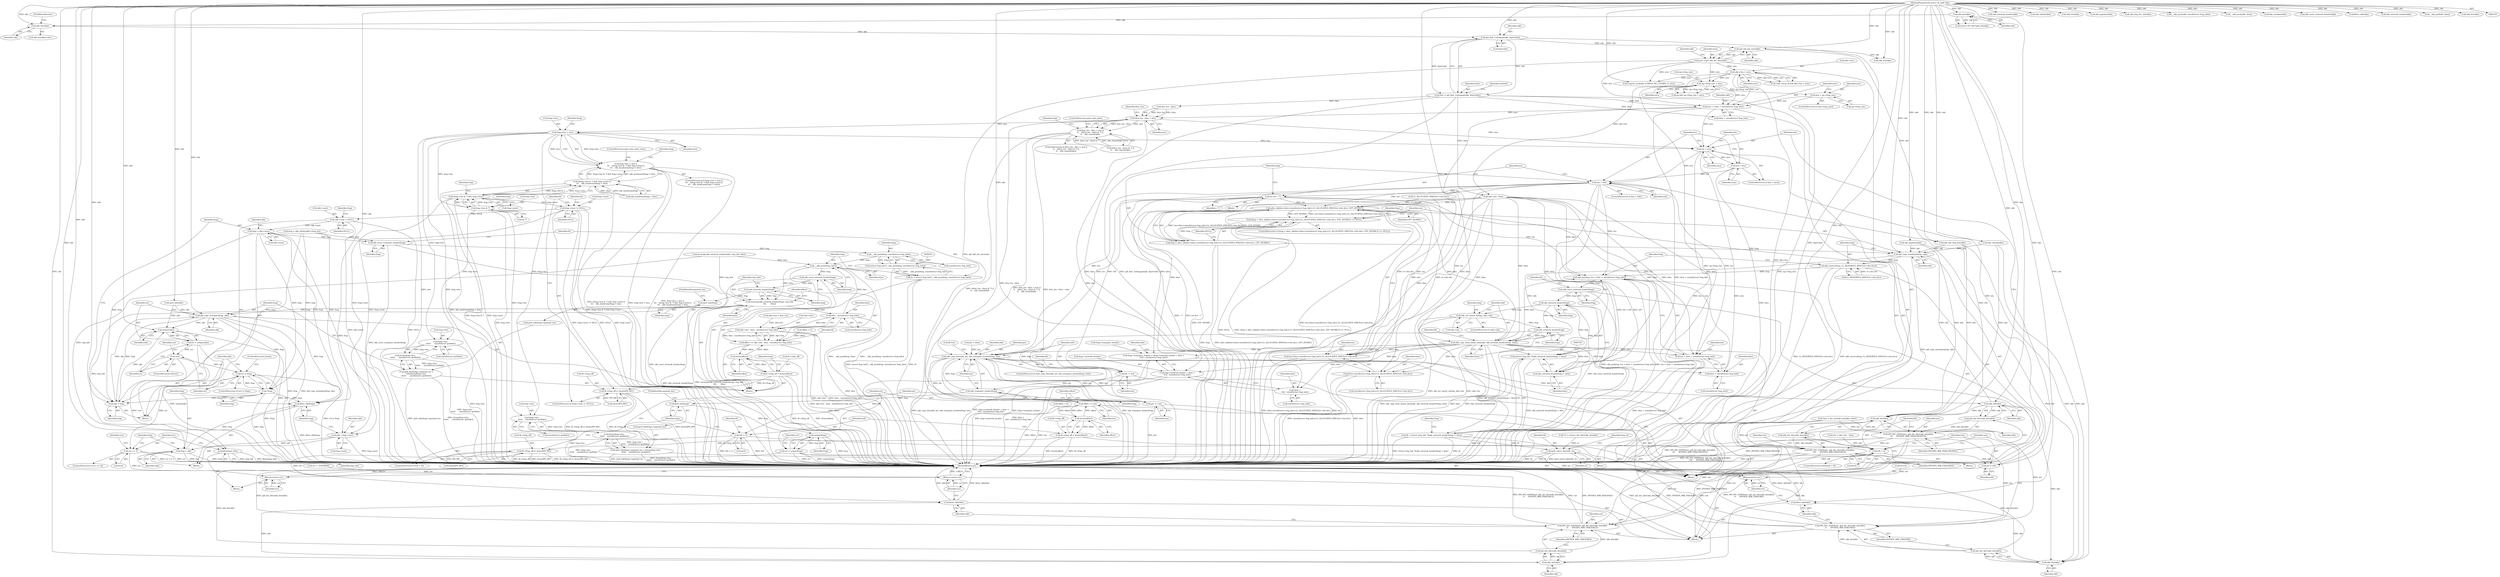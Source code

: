 digraph "0_linux_87c48fa3b4630905f98268dde838ee43626a060c_1@API" {
"1000242" [label="(Call,mtu -= hlen + sizeof(struct frag_hdr))"];
"1000174" [label="(Call,hlen = ip6_find_1stfragopt(skb, &prevhdr))"];
"1000176" [label="(Call,ip6_find_1stfragopt(skb, &prevhdr))"];
"1000171" [label="(Call,skb_dst(skb))"];
"1000128" [label="(Call,skb_dst(skb))"];
"1000119" [label="(MethodParameterIn,struct sk_buff *skb)"];
"1000184" [label="(Call,mtu = ip6_skb_dst_mtu(skb))"];
"1000186" [label="(Call,ip6_skb_dst_mtu(skb))"];
"1000237" [label="(Call,mtu = np->frag_size)"];
"1000227" [label="(Call,np->frag_size < mtu)"];
"1000194" [label="(Call,skb->len > mtu)"];
"1000260" [label="(Call,first_len - hlen > mtu)"];
"1000259" [label="(Call,first_len - hlen > mtu ||\n\t\t    ((first_len - hlen) & 7) ||\n\t\t    skb_cloned(skb))"];
"1000277" [label="(Call,frag->len > mtu)"];
"1000276" [label="(Call,frag->len > mtu ||\n\t\t\t    ((frag->len & 7) && frag->next) ||\n\t\t\t    skb_headroom(frag) < hlen)"];
"1000284" [label="(Call,frag->len & 7)"];
"1000283" [label="(Call,(frag->len & 7) && frag->next)"];
"1000282" [label="(Call,((frag->len & 7) && frag->next) ||\n\t\t\t    skb_headroom(frag) < hlen)"];
"1000501" [label="(Call,frag->next != NULL)"];
"1000561" [label="(Call,skb->next = NULL)"];
"1000556" [label="(Call,frag = skb->next)"];
"1000454" [label="(Call,skb_reset_transport_header(frag))"];
"1000460" [label="(Call,__skb_push(frag, sizeof(struct frag_hdr)))"];
"1000458" [label="(Call,(struct frag_hdr*)__skb_push(frag, sizeof(struct frag_hdr)))"];
"1000456" [label="(Call,fh = (struct frag_hdr*)__skb_push(frag, sizeof(struct frag_hdr)))"];
"1000464" [label="(Call,__skb_push(frag, hlen))"];
"1000467" [label="(Call,skb_reset_network_header(frag))"];
"1000470" [label="(Call,skb_network_header(frag))"];
"1000469" [label="(Call,memcpy(skb_network_header(frag), tmp_hdr,\n\t\t\t\t       hlen))"];
"1000480" [label="(Call,hlen - sizeof(struct frag_hdr))"];
"1000476" [label="(Call,skb->len - hlen - sizeof(struct frag_hdr))"];
"1000474" [label="(Call,offset += skb->len - hlen - sizeof(struct frag_hdr))"];
"1000498" [label="(Call,htons(offset))"];
"1000494" [label="(Call,fh->frag_off = htons(offset))"];
"1000506" [label="(Call,fh->frag_off |= htons(IP6_MF))"];
"1000566" [label="(Call,kfree(tmp_hdr))"];
"1000519" [label="(Call,ipv6_hdr(frag))"];
"1000529" [label="(Call,ip6_copy_metadata(frag, skb))"];
"1000534" [label="(Call,output(skb))"];
"1000532" [label="(Call,err = output(skb))"];
"1000537" [label="(Call,!err)"];
"1000548" [label="(Call,err || !frag)"];
"1000569" [label="(Call,err == 0)"];
"1000614" [label="(Return,return err;)"];
"1000550" [label="(Call,!frag)"];
"1000553" [label="(Call,skb = frag)"];
"1000596" [label="(Call,kfree_skb(frag))"];
"1000591" [label="(Call,skb = frag->next)"];
"1000598" [label="(Call,frag = skb)"];
"1000523" [label="(Call,frag->len -\n\t\t\t\t\t\t      sizeof(struct ipv6hdr))"];
"1000522" [label="(Call,htons(frag->len -\n\t\t\t\t\t\t      sizeof(struct ipv6hdr)))"];
"1000517" [label="(Call,ipv6_hdr(frag)->payload_len =\n\t\t\t\t\t\thtons(frag->len -\n\t\t\t\t\t\t      sizeof(struct ipv6hdr)))"];
"1000826" [label="(Call,frag->len -\n\t\t\t\t\t\t    sizeof(struct ipv6hdr))"];
"1000825" [label="(Call,htons(frag->len -\n\t\t\t\t\t\t    sizeof(struct ipv6hdr)))"];
"1000820" [label="(Call,ipv6_hdr(frag)->payload_len = htons(frag->len -\n\t\t\t\t\t\t    sizeof(struct ipv6hdr)))"];
"1000664" [label="(Call,len > mtu)"];
"1000667" [label="(Call,len = mtu)"];
"1000671" [label="(Call,len < left)"];
"1000675" [label="(Call,len &= ~7)"];
"1000682" [label="(Call,alloc_skb(len+hlen+sizeof(struct frag_hdr)+LL_ALLOCATED_SPACE(rt->dst.dev), GFP_ATOMIC))"];
"1000679" [label="(Call,(frag = alloc_skb(len+hlen+sizeof(struct frag_hdr)+LL_ALLOCATED_SPACE(rt->dst.dev), GFP_ATOMIC)) == NULL)"];
"1000680" [label="(Call,frag = alloc_skb(len+hlen+sizeof(struct frag_hdr)+LL_ALLOCATED_SPACE(rt->dst.dev), GFP_ATOMIC))"];
"1000710" [label="(Call,ip6_copy_metadata(frag, skb))"];
"1000713" [label="(Call,skb_reserve(frag, LL_RESERVED_SPACE(rt->dst.dev)))"];
"1000721" [label="(Call,skb_put(frag, len + hlen + sizeof(struct frag_hdr)))"];
"1000729" [label="(Call,skb_reset_network_header(frag))"];
"1000736" [label="(Call,skb_network_header(frag))"];
"1000733" [label="(Call,(struct frag_hdr *)(skb_network_header(frag) + hlen))"];
"1000731" [label="(Call,fh = (struct frag_hdr *)(skb_network_header(frag) + hlen))"];
"1000779" [label="(Call,ipv6_select_ident(fh, rt))"];
"1000735" [label="(Call,skb_network_header(frag) + hlen)"];
"1000755" [label="(Call,skb_set_owner_w(frag, skb->sk))"];
"1000762" [label="(Call,skb_network_header(frag))"];
"1000760" [label="(Call,skb_copy_from_linear_data(skb, skb_network_header(frag), hlen))"];
"1000683" [label="(Call,len+hlen+sizeof(struct frag_hdr)+LL_ALLOCATED_SPACE(rt->dst.dev))"];
"1000685" [label="(Call,hlen+sizeof(struct frag_hdr)+LL_ALLOCATED_SPACE(rt->dst.dev))"];
"1000723" [label="(Call,len + hlen + sizeof(struct frag_hdr))"];
"1000725" [label="(Call,hlen + sizeof(struct frag_hdr))"];
"1000739" [label="(Call,frag->transport_header = (frag->network_header + hlen +\n\t\t\t\t\t  sizeof(struct frag_hdr)))"];
"1000743" [label="(Call,frag->network_header + hlen +\n\t\t\t\t\t  sizeof(struct frag_hdr))"];
"1000747" [label="(Call,hlen +\n\t\t\t\t\t  sizeof(struct frag_hdr))"];
"1000794" [label="(Call,skb_copy_bits(skb, ptr, skb_transport_header(frag), len))"];
"1000801" [label="(Call,left -= len)"];
"1000811" [label="(Call,left > 0)"];
"1000656" [label="(Call,left > 0)"];
"1000660" [label="(Call,len = left)"];
"1000832" [label="(Call,ptr += len)"];
"1000835" [label="(Call,offset += len)"];
"1000808" [label="(Call,htons(offset))"];
"1000804" [label="(Call,fh->frag_off = htons(offset))"];
"1000814" [label="(Call,fh->frag_off |= htons(IP6_MF))"];
"1000848" [label="(Call,skb_dst(skb))"];
"1000702" [label="(Call,skb_dst(skb))"];
"1000701" [label="(Call,ip6_dst_idev(skb_dst(skb)))"];
"1000699" [label="(Call,IP6_INC_STATS(net, ip6_dst_idev(skb_dst(skb)),\n\t\t\t\t      IPSTATS_MIB_FRAGFAILS))"];
"1000862" [label="(Call,IP6_INC_STATS(net, ip6_dst_idev(skb_dst(skb)),\n\t\t      IPSTATS_MIB_FRAGFAILS))"];
"1000865" [label="(Call,skb_dst(skb))"];
"1000864" [label="(Call,ip6_dst_idev(skb_dst(skb)))"];
"1000868" [label="(Call,kfree_skb(skb))"];
"1000847" [label="(Call,ip6_dst_idev(skb_dst(skb)))"];
"1000845" [label="(Call,IP6_INC_STATS(net, ip6_dst_idev(skb_dst(skb)),\n\t\t\t      IPSTATS_MIB_FRAGCREATES))"];
"1000851" [label="(Call,IP6_INC_STATS(net, ip6_dst_idev(skb_dst(skb)),\n\t\t      IPSTATS_MIB_FRAGOKS))"];
"1000854" [label="(Call,skb_dst(skb))"];
"1000853" [label="(Call,ip6_dst_idev(skb_dst(skb)))"];
"1000857" [label="(Call,kfree_skb(skb))"];
"1000797" [label="(Call,skb_transport_header(frag))"];
"1000822" [label="(Call,ipv6_hdr(frag))"];
"1000840" [label="(Call,output(frag))"];
"1000838" [label="(Call,err = output(frag))"];
"1000859" [label="(Return,return err;)"];
"1000870" [label="(Return,return err;)"];
"1000643" [label="(Call,skb->len - hlen)"];
"1000810" [label="(ControlStructure,if (left > 0))"];
"1000568" [label="(ControlStructure,if (err == 0))"];
"1000762" [label="(Call,skb_network_header(frag))"];
"1000383" [label="(Call,memcpy(skb_network_header(skb), tmp_hdr, hlen))"];
"1000660" [label="(Call,len = left)"];
"1000284" [label="(Call,frag->len & 7)"];
"1000500" [label="(ControlStructure,if (frag->next != NULL))"];
"1000554" [label="(Identifier,skb)"];
"1000851" [label="(Call,IP6_INC_STATS(net, ip6_dst_idev(skb_dst(skb)),\n\t\t      IPSTATS_MIB_FRAGOKS))"];
"1000495" [label="(Call,fh->frag_off)"];
"1000225" [label="(Call,np && np->frag_size < mtu)"];
"1000690" [label="(Call,LL_ALLOCATED_SPACE(rt->dst.dev))"];
"1000521" [label="(FieldIdentifier,payload_len)"];
"1000278" [label="(Call,frag->len)"];
"1000522" [label="(Call,htons(frag->len -\n\t\t\t\t\t\t      sizeof(struct ipv6hdr)))"];
"1000748" [label="(Identifier,hlen)"];
"1000641" [label="(Call,left = skb->len - hlen)"];
"1000730" [label="(Identifier,frag)"];
"1000424" [label="(Call,skb->len = first_len)"];
"1000530" [label="(Identifier,frag)"];
"1000271" [label="(Call,skb_cloned(skb))"];
"1000242" [label="(Call,mtu -= hlen + sizeof(struct frag_hdr))"];
"1000536" [label="(ControlStructure,if(!err))"];
"1000227" [label="(Call,np->frag_size < mtu)"];
"1000529" [label="(Call,ip6_copy_metadata(frag, skb))"];
"1000508" [label="(Identifier,fh)"];
"1000757" [label="(Call,skb->sk)"];
"1000741" [label="(Identifier,frag)"];
"1000805" [label="(Call,fh->frag_off)"];
"1000551" [label="(Identifier,frag)"];
"1000244" [label="(Call,hlen + sizeof(struct frag_hdr))"];
"1000818" [label="(Call,htons(IP6_MF))"];
"1000533" [label="(Identifier,err)"];
"1000538" [label="(Identifier,err)"];
"1000813" [label="(Literal,0)"];
"1000285" [label="(Call,frag->len)"];
"1000836" [label="(Identifier,offset)"];
"1000727" [label="(Call,sizeof(struct frag_hdr))"];
"1000724" [label="(Identifier,len)"];
"1000277" [label="(Call,frag->len > mtu)"];
"1000535" [label="(Identifier,skb)"];
"1000460" [label="(Call,__skb_push(frag, sizeof(struct frag_hdr)))"];
"1000793" [label="(ControlStructure,if (skb_copy_bits(skb, ptr, skb_transport_header(frag), len)))"];
"1000260" [label="(Call,first_len - hlen > mtu)"];
"1000698" [label="(Block,)"];
"1000749" [label="(Call,sizeof(struct frag_hdr))"];
"1000563" [label="(Identifier,skb)"];
"1000781" [label="(Identifier,rt)"];
"1000458" [label="(Call,(struct frag_hdr*)__skb_push(frag, sizeof(struct frag_hdr)))"];
"1000856" [label="(Identifier,IPSTATS_MIB_FRAGOKS)"];
"1000569" [label="(Call,err == 0)"];
"1000751" [label="(ControlStructure,if (skb->sk))"];
"1000198" [label="(Identifier,mtu)"];
"1000208" [label="(Call,icmpv6_send(skb, ICMPV6_PKT_TOOBIG, 0, mtu))"];
"1000154" [label="(Call,offset = 0)"];
"1000803" [label="(Identifier,len)"];
"1000802" [label="(Identifier,left)"];
"1000167" [label="(Call,*net = dev_net(skb_dst(skb)->dev))"];
"1000185" [label="(Identifier,mtu)"];
"1000384" [label="(Call,skb_network_header(skb))"];
"1000725" [label="(Call,hlen + sizeof(struct frag_hdr))"];
"1000258" [label="(ControlStructure,if (first_len - hlen > mtu ||\n\t\t    ((first_len - hlen) & 7) ||\n\t\t    skb_cloned(skb)))"];
"1000855" [label="(Identifier,skb)"];
"1000729" [label="(Call,skb_reset_network_header(frag))"];
"1000281" [label="(Identifier,mtu)"];
"1000276" [label="(Call,frag->len > mtu ||\n\t\t\t    ((frag->len & 7) && frag->next) ||\n\t\t\t    skb_headroom(frag) < hlen)"];
"1000850" [label="(Identifier,IPSTATS_MIB_FRAGCREATES)"];
"1000715" [label="(Call,LL_RESERVED_SPACE(rt->dst.dev))"];
"1000726" [label="(Identifier,hlen)"];
"1000835" [label="(Call,offset += len)"];
"1000852" [label="(Identifier,net)"];
"1000687" [label="(Call,sizeof(struct frag_hdr)+LL_ALLOCATED_SPACE(rt->dst.dev))"];
"1000854" [label="(Call,skb_dst(skb))"];
"1000514" [label="(Identifier,fh)"];
"1000667" [label="(Call,len = mtu)"];
"1000294" [label="(Identifier,frag)"];
"1000338" [label="(Call,skb_shinfo(skb))"];
"1000663" [label="(ControlStructure,if (len > mtu))"];
"1000858" [label="(Identifier,skb)"];
"1000673" [label="(Identifier,left)"];
"1000599" [label="(Identifier,frag)"];
"1000812" [label="(Identifier,left)"];
"1000534" [label="(Call,output(skb))"];
"1000702" [label="(Call,skb_dst(skb))"];
"1000870" [label="(Return,return err;)"];
"1000705" [label="(Call,err = -ENOMEM)"];
"1000596" [label="(Call,kfree_skb(frag))"];
"1000841" [label="(Identifier,frag)"];
"1000764" [label="(Identifier,hlen)"];
"1000498" [label="(Call,htons(offset))"];
"1000808" [label="(Call,htons(offset))"];
"1000494" [label="(Call,fh->frag_off = htons(offset))"];
"1000170" [label="(Call,skb_dst(skb)->dev)"];
"1000763" [label="(Identifier,frag)"];
"1000659" [label="(Block,)"];
"1000722" [label="(Identifier,frag)"];
"1000839" [label="(Identifier,err)"];
"1000547" [label="(ControlStructure,if (err || !frag))"];
"1000540" [label="(Identifier,net)"];
"1000661" [label="(Identifier,len)"];
"1000859" [label="(Return,return err;)"];
"1000518" [label="(Call,ipv6_hdr(frag)->payload_len)"];
"1000289" [label="(Call,frag->next)"];
"1000455" [label="(Identifier,frag)"];
"1000228" [label="(Call,np->frag_size)"];
"1000760" [label="(Call,skb_copy_from_linear_data(skb, skb_network_header(frag), hlen))"];
"1000800" [label="(Call,BUG())"];
"1000561" [label="(Call,skb->next = NULL)"];
"1000589" [label="(Identifier,frag)"];
"1000195" [label="(Call,skb->len)"];
"1000665" [label="(Identifier,len)"];
"1000666" [label="(Identifier,mtu)"];
"1000474" [label="(Call,offset += skb->len - hlen - sizeof(struct frag_hdr))"];
"1000501" [label="(Call,frag->next != NULL)"];
"1000846" [label="(Identifier,net)"];
"1000335" [label="(Call,frag = skb_shinfo(skb)->frag_list)"];
"1000822" [label="(Call,ipv6_hdr(frag))"];
"1000555" [label="(Identifier,frag)"];
"1000732" [label="(Identifier,fh)"];
"1000261" [label="(Call,first_len - hlen)"];
"1000469" [label="(Call,memcpy(skb_network_header(frag), tmp_hdr,\n\t\t\t\t       hlen))"];
"1000216" [label="(Call,skb_dst(skb))"];
"1000184" [label="(Call,mtu = ip6_skb_dst_mtu(skb))"];
"1000250" [label="(Identifier,skb)"];
"1000711" [label="(Identifier,frag)"];
"1000678" [label="(ControlStructure,if ((frag = alloc_skb(len+hlen+sizeof(struct frag_hdr)+LL_ALLOCATED_SPACE(rt->dst.dev), GFP_ATOMIC)) == NULL))"];
"1000172" [label="(Identifier,skb)"];
"1000268" [label="(Identifier,first_len)"];
"1000532" [label="(Call,err = output(skb))"];
"1000273" [label="(ControlStructure,goto slow_path;)"];
"1000686" [label="(Identifier,hlen)"];
"1000866" [label="(Identifier,skb)"];
"1000174" [label="(Call,hlen = ip6_find_1stfragopt(skb, &prevhdr))"];
"1000739" [label="(Call,frag->transport_header = (frag->network_header + hlen +\n\t\t\t\t\t  sizeof(struct frag_hdr)))"];
"1000414" [label="(Call,skb_pagelen(skb))"];
"1000126" [label="(Call,(struct rt6_info*)skb_dst(skb))"];
"1000853" [label="(Call,ip6_dst_idev(skb_dst(skb)))"];
"1000192" [label="(Identifier,skb)"];
"1000680" [label="(Call,frag = alloc_skb(len+hlen+sizeof(struct frag_hdr)+LL_ALLOCATED_SPACE(rt->dst.dev), GFP_ATOMIC))"];
"1000456" [label="(Call,fh = (struct frag_hdr*)__skb_push(frag, sizeof(struct frag_hdr)))"];
"1000520" [label="(Identifier,frag)"];
"1000657" [label="(Identifier,left)"];
"1000566" [label="(Call,kfree(tmp_hdr))"];
"1000656" [label="(Call,left > 0)"];
"1000668" [label="(Identifier,len)"];
"1000454" [label="(Call,skb_reset_transport_header(frag))"];
"1000801" [label="(Call,left -= len)"];
"1000121" [label="(Block,)"];
"1000341" [label="(Call,skb_frag_list_init(skb))"];
"1000857" [label="(Call,kfree_skb(skb))"];
"1000701" [label="(Call,ip6_dst_idev(skb_dst(skb)))"];
"1000531" [label="(Identifier,skb)"];
"1000591" [label="(Call,skb = frag->next)"];
"1000823" [label="(Identifier,frag)"];
"1000648" [label="(Call,ptr = hlen)"];
"1000299" [label="(Identifier,frag)"];
"1000592" [label="(Identifier,skb)"];
"1000747" [label="(Call,hlen +\n\t\t\t\t\t  sizeof(struct frag_hdr))"];
"1000194" [label="(Call,skb->len > mtu)"];
"1000187" [label="(Identifier,skb)"];
"1000464" [label="(Call,__skb_push(frag, hlen))"];
"1000527" [label="(Call,sizeof(struct ipv6hdr))"];
"1000684" [label="(Identifier,len)"];
"1000517" [label="(Call,ipv6_hdr(frag)->payload_len =\n\t\t\t\t\t\thtons(frag->len -\n\t\t\t\t\t\t      sizeof(struct ipv6hdr)))"];
"1000780" [label="(Identifier,fh)"];
"1000447" [label="(Identifier,frag)"];
"1000181" [label="(Identifier,nexthdr)"];
"1000374" [label="(Call,__skb_push(skb, sizeof(struct frag_hdr)))"];
"1000503" [label="(Identifier,frag)"];
"1000574" [label="(Identifier,net)"];
"1000872" [label="(MethodReturn,int)"];
"1000744" [label="(Call,frag->network_header)"];
"1000378" [label="(Call,__skb_push(skb, hlen))"];
"1000675" [label="(Call,len &= ~7)"];
"1000740" [label="(Call,frag->transport_header)"];
"1000177" [label="(Identifier,skb)"];
"1000797" [label="(Call,skb_transport_header(frag))"];
"1000243" [label="(Identifier,mtu)"];
"1000830" [label="(Call,sizeof(struct ipv6hdr))"];
"1000231" [label="(Identifier,mtu)"];
"1000868" [label="(Call,kfree_skb(skb))"];
"1000679" [label="(Call,(frag = alloc_skb(len+hlen+sizeof(struct frag_hdr)+LL_ALLOCATED_SPACE(rt->dst.dev), GFP_ATOMIC)) == NULL)"];
"1000482" [label="(Call,sizeof(struct frag_hdr))"];
"1000723" [label="(Call,len + hlen + sizeof(struct frag_hdr))"];
"1000249" [label="(Call,skb_has_frag_list(skb))"];
"1000672" [label="(Identifier,len)"];
"1000283" [label="(Call,(frag->len & 7) && frag->next)"];
"1000524" [label="(Call,frag->len)"];
"1000833" [label="(Identifier,ptr)"];
"1000614" [label="(Return,return err;)"];
"1000507" [label="(Call,fh->frag_off)"];
"1000171" [label="(Call,skb_dst(skb))"];
"1000499" [label="(Identifier,offset)"];
"1000814" [label="(Call,fh->frag_off |= htons(IP6_MF))"];
"1000794" [label="(Call,skb_copy_bits(skb, ptr, skb_transport_header(frag), len))"];
"1000849" [label="(Identifier,skb)"];
"1000825" [label="(Call,htons(frag->len -\n\t\t\t\t\t\t    sizeof(struct ipv6hdr)))"];
"1000567" [label="(Identifier,tmp_hdr)"];
"1000472" [label="(Identifier,tmp_hdr)"];
"1000259" [label="(Call,first_len - hlen > mtu ||\n\t\t    ((first_len - hlen) & 7) ||\n\t\t    skb_cloned(skb))"];
"1000422" [label="(Call,skb_headlen(skb))"];
"1000124" [label="(Call,*rt = (struct rt6_info*)skb_dst(skb))"];
"1000743" [label="(Call,frag->network_header + hlen +\n\t\t\t\t\t  sizeof(struct frag_hdr))"];
"1000804" [label="(Call,fh->frag_off = htons(offset))"];
"1000381" [label="(Call,skb_reset_network_header(skb))"];
"1000292" [label="(Call,skb_headroom(frag) < hlen)"];
"1000219" [label="(Call,kfree_skb(skb))"];
"1000275" [label="(ControlStructure,if (frag->len > mtu ||\n\t\t\t    ((frag->len & 7) && frag->next) ||\n\t\t\t    skb_headroom(frag) < hlen))"];
"1000176" [label="(Call,ip6_find_1stfragopt(skb, &prevhdr))"];
"1000465" [label="(Identifier,frag)"];
"1000505" [label="(Identifier,NULL)"];
"1000871" [label="(Identifier,err)"];
"1000834" [label="(Identifier,len)"];
"1000470" [label="(Call,skb_network_header(frag))"];
"1000462" [label="(Call,sizeof(struct frag_hdr))"];
"1000713" [label="(Call,skb_reserve(frag, LL_RESERVED_SPACE(rt->dst.dev)))"];
"1000682" [label="(Call,alloc_skb(len+hlen+sizeof(struct frag_hdr)+LL_ALLOCATED_SPACE(rt->dst.dev), GFP_ATOMIC))"];
"1000288" [label="(Literal,7)"];
"1000843" [label="(Identifier,err)"];
"1000736" [label="(Call,skb_network_header(frag))"];
"1000847" [label="(Call,ip6_dst_idev(skb_dst(skb)))"];
"1000683" [label="(Call,len+hlen+sizeof(struct frag_hdr)+LL_ALLOCATED_SPACE(rt->dst.dev))"];
"1000233" [label="(ControlStructure,if (np->frag_size))"];
"1000615" [label="(Identifier,err)"];
"1000457" [label="(Identifier,fh)"];
"1000480" [label="(Call,hlen - sizeof(struct frag_hdr))"];
"1000862" [label="(Call,IP6_INC_STATS(net, ip6_dst_idev(skb_dst(skb)),\n\t\t      IPSTATS_MIB_FRAGFAILS))"];
"1000186" [label="(Call,ip6_skb_dst_mtu(skb))"];
"1000827" [label="(Call,frag->len)"];
"1000731" [label="(Call,fh = (struct frag_hdr *)(skb_network_header(frag) + hlen))"];
"1000824" [label="(FieldIdentifier,payload_len)"];
"1000523" [label="(Call,frag->len -\n\t\t\t\t\t\t      sizeof(struct ipv6hdr))"];
"1000778" [label="(Block,)"];
"1000265" [label="(Call,((first_len - hlen) & 7) ||\n\t\t    skb_cloned(skb))"];
"1000556" [label="(Call,frag = skb->next)"];
"1000350" [label="(Call,skb_network_header(skb))"];
"1000681" [label="(Identifier,frag)"];
"1000189" [label="(Call,!skb->local_df && skb->len > mtu)"];
"1000290" [label="(Identifier,frag)"];
"1000674" [label="(Block,)"];
"1000706" [label="(Identifier,err)"];
"1000655" [label="(ControlStructure,while(left > 0))"];
"1000597" [label="(Identifier,frag)"];
"1000571" [label="(Literal,0)"];
"1000735" [label="(Call,skb_network_header(frag) + hlen)"];
"1000471" [label="(Identifier,frag)"];
"1000795" [label="(Identifier,skb)"];
"1000502" [label="(Call,frag->next)"];
"1000461" [label="(Identifier,frag)"];
"1000796" [label="(Identifier,ptr)"];
"1000468" [label="(Identifier,frag)"];
"1000677" [label="(Identifier,~7)"];
"1000738" [label="(Identifier,hlen)"];
"1000820" [label="(Call,ipv6_hdr(frag)->payload_len = htons(frag->len -\n\t\t\t\t\t\t    sizeof(struct ipv6hdr)))"];
"1000477" [label="(Call,skb->len)"];
"1000670" [label="(ControlStructure,if (len < left))"];
"1000799" [label="(Identifier,len)"];
"1000700" [label="(Identifier,net)"];
"1000669" [label="(Identifier,mtu)"];
"1000714" [label="(Identifier,frag)"];
"1000832" [label="(Call,ptr += len)"];
"1000239" [label="(Call,np->frag_size)"];
"1000845" [label="(Call,IP6_INC_STATS(net, ip6_dst_idev(skb_dst(skb)),\n\t\t\t      IPSTATS_MIB_FRAGCREATES))"];
"1000809" [label="(Identifier,offset)"];
"1000332" [label="(Call,offset = 0)"];
"1000756" [label="(Identifier,frag)"];
"1000761" [label="(Identifier,skb)"];
"1000481" [label="(Identifier,hlen)"];
"1000486" [label="(Identifier,fh)"];
"1000178" [label="(Call,&prevhdr)"];
"1000767" [label="(Identifier,fh)"];
"1000129" [label="(Identifier,skb)"];
"1000869" [label="(Identifier,skb)"];
"1000867" [label="(Identifier,IPSTATS_MIB_FRAGFAILS)"];
"1000864" [label="(Call,ip6_dst_idev(skb_dst(skb)))"];
"1000865" [label="(Call,skb_dst(skb))"];
"1000550" [label="(Call,!frag)"];
"1000445" [label="(Block,)"];
"1000837" [label="(Identifier,len)"];
"1000860" [label="(Identifier,err)"];
"1000755" [label="(Call,skb_set_owner_w(frag, skb->sk))"];
"1000753" [label="(Identifier,skb)"];
"1000676" [label="(Identifier,len)"];
"1000173" [label="(FieldIdentifier,dev)"];
"1000128" [label="(Call,skb_dst(skb))"];
"1000712" [label="(Identifier,skb)"];
"1000205" [label="(Call,skb_dst(skb))"];
"1000703" [label="(Identifier,skb)"];
"1000519" [label="(Call,ipv6_hdr(frag))"];
"1000466" [label="(Identifier,hlen)"];
"1000476" [label="(Call,skb->len - hlen - sizeof(struct frag_hdr))"];
"1000264" [label="(Identifier,mtu)"];
"1000737" [label="(Identifier,frag)"];
"1000710" [label="(Call,ip6_copy_metadata(frag, skb))"];
"1000473" [label="(Identifier,hlen)"];
"1000600" [label="(Identifier,skb)"];
"1000590" [label="(Block,)"];
"1000815" [label="(Call,fh->frag_off)"];
"1000475" [label="(Identifier,offset)"];
"1000238" [label="(Identifier,mtu)"];
"1000367" [label="(Call,__skb_pull(skb, hlen))"];
"1000175" [label="(Identifier,hlen)"];
"1000779" [label="(Call,ipv6_select_ident(fh, rt))"];
"1000863" [label="(Identifier,net)"];
"1000558" [label="(Call,skb->next)"];
"1000251" [label="(Block,)"];
"1000658" [label="(Literal,0)"];
"1000662" [label="(Identifier,left)"];
"1000565" [label="(Identifier,NULL)"];
"1000158" [label="(Call,err=0)"];
"1000664" [label="(Call,len > mtu)"];
"1000721" [label="(Call,skb_put(frag, len + hlen + sizeof(struct frag_hdr)))"];
"1000704" [label="(Identifier,IPSTATS_MIB_FRAGFAILS)"];
"1000537" [label="(Call,!err)"];
"1000549" [label="(Identifier,err)"];
"1000548" [label="(Call,err || !frag)"];
"1000431" [label="(Call,ipv6_hdr(skb))"];
"1000733" [label="(Call,(struct frag_hdr *)(skb_network_header(frag) + hlen))"];
"1000697" [label="(Identifier,NULL)"];
"1000237" [label="(Call,mtu = np->frag_size)"];
"1000593" [label="(Call,frag->next)"];
"1000296" [label="(ControlStructure,goto slow_path_clean;)"];
"1000798" [label="(Identifier,frag)"];
"1000598" [label="(Call,frag = skb)"];
"1000671" [label="(Call,len < left)"];
"1000685" [label="(Call,hlen+sizeof(struct frag_hdr)+LL_ALLOCATED_SPACE(rt->dst.dev))"];
"1000562" [label="(Call,skb->next)"];
"1000570" [label="(Identifier,err)"];
"1000448" [label="(Block,)"];
"1000553" [label="(Call,skb = frag)"];
"1000838" [label="(Call,err = output(frag))"];
"1000286" [label="(Identifier,frag)"];
"1000361" [label="(Call,skb_dst(skb))"];
"1000279" [label="(Identifier,frag)"];
"1000811" [label="(Call,left > 0)"];
"1000557" [label="(Identifier,frag)"];
"1000816" [label="(Identifier,fh)"];
"1000506" [label="(Call,fh->frag_off |= htons(IP6_MF))"];
"1000840" [label="(Call,output(frag))"];
"1000848" [label="(Call,skb_dst(skb))"];
"1000510" [label="(Call,htons(IP6_MF))"];
"1000467" [label="(Call,skb_reset_network_header(frag))"];
"1000552" [label="(ControlStructure,break;)"];
"1000282" [label="(Call,((frag->len & 7) && frag->next) ||\n\t\t\t    skb_headroom(frag) < hlen)"];
"1000826" [label="(Call,frag->len -\n\t\t\t\t\t\t    sizeof(struct ipv6hdr))"];
"1000821" [label="(Call,ipv6_hdr(frag)->payload_len)"];
"1000783" [label="(Identifier,frag_id)"];
"1000699" [label="(Call,IP6_INC_STATS(net, ip6_dst_idev(skb_dst(skb)),\n\t\t\t\t      IPSTATS_MIB_FRAGFAILS))"];
"1000806" [label="(Identifier,fh)"];
"1000696" [label="(Identifier,GFP_ATOMIC)"];
"1000255" [label="(Call,skb_pagelen(skb))"];
"1000119" [label="(MethodParameterIn,struct sk_buff *skb)"];
"1000242" -> "1000121"  [label="AST: "];
"1000242" -> "1000244"  [label="CFG: "];
"1000243" -> "1000242"  [label="AST: "];
"1000244" -> "1000242"  [label="AST: "];
"1000250" -> "1000242"  [label="CFG: "];
"1000242" -> "1000872"  [label="DDG: hlen + sizeof(struct frag_hdr)"];
"1000242" -> "1000872"  [label="DDG: mtu"];
"1000174" -> "1000242"  [label="DDG: hlen"];
"1000184" -> "1000242"  [label="DDG: mtu"];
"1000237" -> "1000242"  [label="DDG: mtu"];
"1000227" -> "1000242"  [label="DDG: mtu"];
"1000194" -> "1000242"  [label="DDG: mtu"];
"1000242" -> "1000260"  [label="DDG: mtu"];
"1000242" -> "1000664"  [label="DDG: mtu"];
"1000174" -> "1000121"  [label="AST: "];
"1000174" -> "1000176"  [label="CFG: "];
"1000175" -> "1000174"  [label="AST: "];
"1000176" -> "1000174"  [label="AST: "];
"1000181" -> "1000174"  [label="CFG: "];
"1000174" -> "1000872"  [label="DDG: ip6_find_1stfragopt(skb, &prevhdr)"];
"1000174" -> "1000872"  [label="DDG: hlen"];
"1000176" -> "1000174"  [label="DDG: skb"];
"1000176" -> "1000174"  [label="DDG: &prevhdr"];
"1000174" -> "1000244"  [label="DDG: hlen"];
"1000174" -> "1000261"  [label="DDG: hlen"];
"1000174" -> "1000643"  [label="DDG: hlen"];
"1000176" -> "1000178"  [label="CFG: "];
"1000177" -> "1000176"  [label="AST: "];
"1000178" -> "1000176"  [label="AST: "];
"1000176" -> "1000872"  [label="DDG: &prevhdr"];
"1000171" -> "1000176"  [label="DDG: skb"];
"1000119" -> "1000176"  [label="DDG: skb"];
"1000176" -> "1000186"  [label="DDG: skb"];
"1000171" -> "1000170"  [label="AST: "];
"1000171" -> "1000172"  [label="CFG: "];
"1000172" -> "1000171"  [label="AST: "];
"1000173" -> "1000171"  [label="CFG: "];
"1000128" -> "1000171"  [label="DDG: skb"];
"1000119" -> "1000171"  [label="DDG: skb"];
"1000128" -> "1000126"  [label="AST: "];
"1000128" -> "1000129"  [label="CFG: "];
"1000129" -> "1000128"  [label="AST: "];
"1000126" -> "1000128"  [label="CFG: "];
"1000128" -> "1000126"  [label="DDG: skb"];
"1000119" -> "1000128"  [label="DDG: skb"];
"1000119" -> "1000118"  [label="AST: "];
"1000119" -> "1000872"  [label="DDG: skb"];
"1000119" -> "1000186"  [label="DDG: skb"];
"1000119" -> "1000205"  [label="DDG: skb"];
"1000119" -> "1000208"  [label="DDG: skb"];
"1000119" -> "1000216"  [label="DDG: skb"];
"1000119" -> "1000219"  [label="DDG: skb"];
"1000119" -> "1000249"  [label="DDG: skb"];
"1000119" -> "1000255"  [label="DDG: skb"];
"1000119" -> "1000271"  [label="DDG: skb"];
"1000119" -> "1000338"  [label="DDG: skb"];
"1000119" -> "1000341"  [label="DDG: skb"];
"1000119" -> "1000350"  [label="DDG: skb"];
"1000119" -> "1000361"  [label="DDG: skb"];
"1000119" -> "1000367"  [label="DDG: skb"];
"1000119" -> "1000374"  [label="DDG: skb"];
"1000119" -> "1000378"  [label="DDG: skb"];
"1000119" -> "1000381"  [label="DDG: skb"];
"1000119" -> "1000384"  [label="DDG: skb"];
"1000119" -> "1000414"  [label="DDG: skb"];
"1000119" -> "1000422"  [label="DDG: skb"];
"1000119" -> "1000431"  [label="DDG: skb"];
"1000119" -> "1000529"  [label="DDG: skb"];
"1000119" -> "1000534"  [label="DDG: skb"];
"1000119" -> "1000553"  [label="DDG: skb"];
"1000119" -> "1000591"  [label="DDG: skb"];
"1000119" -> "1000598"  [label="DDG: skb"];
"1000119" -> "1000702"  [label="DDG: skb"];
"1000119" -> "1000710"  [label="DDG: skb"];
"1000119" -> "1000760"  [label="DDG: skb"];
"1000119" -> "1000794"  [label="DDG: skb"];
"1000119" -> "1000848"  [label="DDG: skb"];
"1000119" -> "1000854"  [label="DDG: skb"];
"1000119" -> "1000857"  [label="DDG: skb"];
"1000119" -> "1000865"  [label="DDG: skb"];
"1000119" -> "1000868"  [label="DDG: skb"];
"1000184" -> "1000121"  [label="AST: "];
"1000184" -> "1000186"  [label="CFG: "];
"1000185" -> "1000184"  [label="AST: "];
"1000186" -> "1000184"  [label="AST: "];
"1000192" -> "1000184"  [label="CFG: "];
"1000184" -> "1000872"  [label="DDG: ip6_skb_dst_mtu(skb)"];
"1000186" -> "1000184"  [label="DDG: skb"];
"1000184" -> "1000194"  [label="DDG: mtu"];
"1000184" -> "1000208"  [label="DDG: mtu"];
"1000184" -> "1000227"  [label="DDG: mtu"];
"1000186" -> "1000187"  [label="CFG: "];
"1000187" -> "1000186"  [label="AST: "];
"1000186" -> "1000205"  [label="DDG: skb"];
"1000186" -> "1000249"  [label="DDG: skb"];
"1000237" -> "1000233"  [label="AST: "];
"1000237" -> "1000239"  [label="CFG: "];
"1000238" -> "1000237"  [label="AST: "];
"1000239" -> "1000237"  [label="AST: "];
"1000243" -> "1000237"  [label="CFG: "];
"1000237" -> "1000872"  [label="DDG: np->frag_size"];
"1000227" -> "1000237"  [label="DDG: np->frag_size"];
"1000227" -> "1000225"  [label="AST: "];
"1000227" -> "1000231"  [label="CFG: "];
"1000228" -> "1000227"  [label="AST: "];
"1000231" -> "1000227"  [label="AST: "];
"1000225" -> "1000227"  [label="CFG: "];
"1000227" -> "1000872"  [label="DDG: np->frag_size"];
"1000227" -> "1000225"  [label="DDG: np->frag_size"];
"1000227" -> "1000225"  [label="DDG: mtu"];
"1000194" -> "1000227"  [label="DDG: mtu"];
"1000194" -> "1000189"  [label="AST: "];
"1000194" -> "1000198"  [label="CFG: "];
"1000195" -> "1000194"  [label="AST: "];
"1000198" -> "1000194"  [label="AST: "];
"1000189" -> "1000194"  [label="CFG: "];
"1000194" -> "1000872"  [label="DDG: skb->len"];
"1000194" -> "1000189"  [label="DDG: skb->len"];
"1000194" -> "1000189"  [label="DDG: mtu"];
"1000194" -> "1000208"  [label="DDG: mtu"];
"1000194" -> "1000643"  [label="DDG: skb->len"];
"1000260" -> "1000259"  [label="AST: "];
"1000260" -> "1000264"  [label="CFG: "];
"1000261" -> "1000260"  [label="AST: "];
"1000264" -> "1000260"  [label="AST: "];
"1000268" -> "1000260"  [label="CFG: "];
"1000259" -> "1000260"  [label="CFG: "];
"1000260" -> "1000872"  [label="DDG: mtu"];
"1000260" -> "1000872"  [label="DDG: first_len - hlen"];
"1000260" -> "1000259"  [label="DDG: first_len - hlen"];
"1000260" -> "1000259"  [label="DDG: mtu"];
"1000261" -> "1000260"  [label="DDG: first_len"];
"1000261" -> "1000260"  [label="DDG: hlen"];
"1000260" -> "1000277"  [label="DDG: mtu"];
"1000260" -> "1000664"  [label="DDG: mtu"];
"1000259" -> "1000258"  [label="AST: "];
"1000259" -> "1000265"  [label="CFG: "];
"1000265" -> "1000259"  [label="AST: "];
"1000273" -> "1000259"  [label="CFG: "];
"1000279" -> "1000259"  [label="CFG: "];
"1000259" -> "1000872"  [label="DDG: first_len - hlen > mtu ||\n\t\t    ((first_len - hlen) & 7) ||\n\t\t    skb_cloned(skb)"];
"1000259" -> "1000872"  [label="DDG: first_len - hlen > mtu"];
"1000259" -> "1000872"  [label="DDG: ((first_len - hlen) & 7) ||\n\t\t    skb_cloned(skb)"];
"1000265" -> "1000259"  [label="DDG: (first_len - hlen) & 7"];
"1000265" -> "1000259"  [label="DDG: skb_cloned(skb)"];
"1000277" -> "1000276"  [label="AST: "];
"1000277" -> "1000281"  [label="CFG: "];
"1000278" -> "1000277"  [label="AST: "];
"1000281" -> "1000277"  [label="AST: "];
"1000286" -> "1000277"  [label="CFG: "];
"1000276" -> "1000277"  [label="CFG: "];
"1000277" -> "1000872"  [label="DDG: frag->len"];
"1000277" -> "1000872"  [label="DDG: mtu"];
"1000277" -> "1000276"  [label="DDG: frag->len"];
"1000277" -> "1000276"  [label="DDG: mtu"];
"1000277" -> "1000284"  [label="DDG: frag->len"];
"1000277" -> "1000523"  [label="DDG: frag->len"];
"1000277" -> "1000664"  [label="DDG: mtu"];
"1000277" -> "1000826"  [label="DDG: frag->len"];
"1000276" -> "1000275"  [label="AST: "];
"1000276" -> "1000282"  [label="CFG: "];
"1000282" -> "1000276"  [label="AST: "];
"1000296" -> "1000276"  [label="CFG: "];
"1000299" -> "1000276"  [label="CFG: "];
"1000276" -> "1000872"  [label="DDG: ((frag->len & 7) && frag->next) ||\n\t\t\t    skb_headroom(frag) < hlen"];
"1000276" -> "1000872"  [label="DDG: frag->len > mtu ||\n\t\t\t    ((frag->len & 7) && frag->next) ||\n\t\t\t    skb_headroom(frag) < hlen"];
"1000276" -> "1000872"  [label="DDG: frag->len > mtu"];
"1000282" -> "1000276"  [label="DDG: (frag->len & 7) && frag->next"];
"1000282" -> "1000276"  [label="DDG: skb_headroom(frag) < hlen"];
"1000284" -> "1000283"  [label="AST: "];
"1000284" -> "1000288"  [label="CFG: "];
"1000285" -> "1000284"  [label="AST: "];
"1000288" -> "1000284"  [label="AST: "];
"1000290" -> "1000284"  [label="CFG: "];
"1000283" -> "1000284"  [label="CFG: "];
"1000284" -> "1000872"  [label="DDG: frag->len"];
"1000284" -> "1000283"  [label="DDG: frag->len"];
"1000284" -> "1000283"  [label="DDG: 7"];
"1000284" -> "1000523"  [label="DDG: frag->len"];
"1000284" -> "1000826"  [label="DDG: frag->len"];
"1000283" -> "1000282"  [label="AST: "];
"1000283" -> "1000289"  [label="CFG: "];
"1000289" -> "1000283"  [label="AST: "];
"1000294" -> "1000283"  [label="CFG: "];
"1000282" -> "1000283"  [label="CFG: "];
"1000283" -> "1000872"  [label="DDG: frag->len & 7"];
"1000283" -> "1000872"  [label="DDG: frag->next"];
"1000283" -> "1000282"  [label="DDG: frag->len & 7"];
"1000283" -> "1000282"  [label="DDG: frag->next"];
"1000283" -> "1000501"  [label="DDG: frag->next"];
"1000283" -> "1000591"  [label="DDG: frag->next"];
"1000282" -> "1000292"  [label="CFG: "];
"1000292" -> "1000282"  [label="AST: "];
"1000282" -> "1000872"  [label="DDG: skb_headroom(frag) < hlen"];
"1000282" -> "1000872"  [label="DDG: (frag->len & 7) && frag->next"];
"1000292" -> "1000282"  [label="DDG: skb_headroom(frag)"];
"1000292" -> "1000282"  [label="DDG: hlen"];
"1000501" -> "1000500"  [label="AST: "];
"1000501" -> "1000505"  [label="CFG: "];
"1000502" -> "1000501"  [label="AST: "];
"1000505" -> "1000501"  [label="AST: "];
"1000508" -> "1000501"  [label="CFG: "];
"1000514" -> "1000501"  [label="CFG: "];
"1000501" -> "1000872"  [label="DDG: frag->next"];
"1000501" -> "1000872"  [label="DDG: frag->next != NULL"];
"1000501" -> "1000872"  [label="DDG: NULL"];
"1000501" -> "1000561"  [label="DDG: NULL"];
"1000501" -> "1000591"  [label="DDG: frag->next"];
"1000561" -> "1000445"  [label="AST: "];
"1000561" -> "1000565"  [label="CFG: "];
"1000562" -> "1000561"  [label="AST: "];
"1000565" -> "1000561"  [label="AST: "];
"1000447" -> "1000561"  [label="CFG: "];
"1000561" -> "1000872"  [label="DDG: skb->next"];
"1000561" -> "1000872"  [label="DDG: NULL"];
"1000561" -> "1000556"  [label="DDG: skb->next"];
"1000556" -> "1000445"  [label="AST: "];
"1000556" -> "1000558"  [label="CFG: "];
"1000557" -> "1000556"  [label="AST: "];
"1000558" -> "1000556"  [label="AST: "];
"1000563" -> "1000556"  [label="CFG: "];
"1000556" -> "1000872"  [label="DDG: frag"];
"1000556" -> "1000454"  [label="DDG: frag"];
"1000556" -> "1000550"  [label="DDG: frag"];
"1000556" -> "1000553"  [label="DDG: frag"];
"1000556" -> "1000596"  [label="DDG: frag"];
"1000454" -> "1000448"  [label="AST: "];
"1000454" -> "1000455"  [label="CFG: "];
"1000455" -> "1000454"  [label="AST: "];
"1000457" -> "1000454"  [label="CFG: "];
"1000454" -> "1000872"  [label="DDG: skb_reset_transport_header(frag)"];
"1000335" -> "1000454"  [label="DDG: frag"];
"1000454" -> "1000460"  [label="DDG: frag"];
"1000460" -> "1000458"  [label="AST: "];
"1000460" -> "1000462"  [label="CFG: "];
"1000461" -> "1000460"  [label="AST: "];
"1000462" -> "1000460"  [label="AST: "];
"1000458" -> "1000460"  [label="CFG: "];
"1000460" -> "1000458"  [label="DDG: frag"];
"1000460" -> "1000464"  [label="DDG: frag"];
"1000458" -> "1000456"  [label="AST: "];
"1000459" -> "1000458"  [label="AST: "];
"1000456" -> "1000458"  [label="CFG: "];
"1000458" -> "1000872"  [label="DDG: __skb_push(frag, sizeof(struct frag_hdr))"];
"1000458" -> "1000456"  [label="DDG: __skb_push(frag, sizeof(struct frag_hdr))"];
"1000456" -> "1000448"  [label="AST: "];
"1000457" -> "1000456"  [label="AST: "];
"1000465" -> "1000456"  [label="CFG: "];
"1000456" -> "1000872"  [label="DDG: fh"];
"1000456" -> "1000872"  [label="DDG: (struct frag_hdr*)__skb_push(frag, sizeof(struct frag_hdr))"];
"1000464" -> "1000448"  [label="AST: "];
"1000464" -> "1000466"  [label="CFG: "];
"1000465" -> "1000464"  [label="AST: "];
"1000466" -> "1000464"  [label="AST: "];
"1000468" -> "1000464"  [label="CFG: "];
"1000464" -> "1000872"  [label="DDG: __skb_push(frag, hlen)"];
"1000383" -> "1000464"  [label="DDG: hlen"];
"1000480" -> "1000464"  [label="DDG: hlen"];
"1000464" -> "1000467"  [label="DDG: frag"];
"1000464" -> "1000469"  [label="DDG: hlen"];
"1000467" -> "1000448"  [label="AST: "];
"1000467" -> "1000468"  [label="CFG: "];
"1000468" -> "1000467"  [label="AST: "];
"1000471" -> "1000467"  [label="CFG: "];
"1000467" -> "1000872"  [label="DDG: skb_reset_network_header(frag)"];
"1000467" -> "1000470"  [label="DDG: frag"];
"1000470" -> "1000469"  [label="AST: "];
"1000470" -> "1000471"  [label="CFG: "];
"1000471" -> "1000470"  [label="AST: "];
"1000472" -> "1000470"  [label="CFG: "];
"1000470" -> "1000469"  [label="DDG: frag"];
"1000470" -> "1000519"  [label="DDG: frag"];
"1000469" -> "1000448"  [label="AST: "];
"1000469" -> "1000473"  [label="CFG: "];
"1000472" -> "1000469"  [label="AST: "];
"1000473" -> "1000469"  [label="AST: "];
"1000475" -> "1000469"  [label="CFG: "];
"1000469" -> "1000872"  [label="DDG: memcpy(skb_network_header(frag), tmp_hdr,\n\t\t\t\t       hlen)"];
"1000469" -> "1000872"  [label="DDG: skb_network_header(frag)"];
"1000383" -> "1000469"  [label="DDG: tmp_hdr"];
"1000469" -> "1000480"  [label="DDG: hlen"];
"1000469" -> "1000566"  [label="DDG: tmp_hdr"];
"1000480" -> "1000476"  [label="AST: "];
"1000480" -> "1000482"  [label="CFG: "];
"1000481" -> "1000480"  [label="AST: "];
"1000482" -> "1000480"  [label="AST: "];
"1000476" -> "1000480"  [label="CFG: "];
"1000480" -> "1000872"  [label="DDG: hlen"];
"1000480" -> "1000476"  [label="DDG: hlen"];
"1000476" -> "1000474"  [label="AST: "];
"1000477" -> "1000476"  [label="AST: "];
"1000474" -> "1000476"  [label="CFG: "];
"1000476" -> "1000872"  [label="DDG: skb->len"];
"1000476" -> "1000872"  [label="DDG: hlen - sizeof(struct frag_hdr)"];
"1000476" -> "1000474"  [label="DDG: skb->len"];
"1000476" -> "1000474"  [label="DDG: hlen - sizeof(struct frag_hdr)"];
"1000424" -> "1000476"  [label="DDG: skb->len"];
"1000474" -> "1000448"  [label="AST: "];
"1000475" -> "1000474"  [label="AST: "];
"1000486" -> "1000474"  [label="CFG: "];
"1000474" -> "1000872"  [label="DDG: skb->len - hlen - sizeof(struct frag_hdr)"];
"1000332" -> "1000474"  [label="DDG: offset"];
"1000498" -> "1000474"  [label="DDG: offset"];
"1000474" -> "1000498"  [label="DDG: offset"];
"1000498" -> "1000494"  [label="AST: "];
"1000498" -> "1000499"  [label="CFG: "];
"1000499" -> "1000498"  [label="AST: "];
"1000494" -> "1000498"  [label="CFG: "];
"1000498" -> "1000872"  [label="DDG: offset"];
"1000498" -> "1000494"  [label="DDG: offset"];
"1000494" -> "1000448"  [label="AST: "];
"1000495" -> "1000494"  [label="AST: "];
"1000503" -> "1000494"  [label="CFG: "];
"1000494" -> "1000872"  [label="DDG: htons(offset)"];
"1000494" -> "1000872"  [label="DDG: fh->frag_off"];
"1000494" -> "1000506"  [label="DDG: fh->frag_off"];
"1000506" -> "1000500"  [label="AST: "];
"1000506" -> "1000510"  [label="CFG: "];
"1000507" -> "1000506"  [label="AST: "];
"1000510" -> "1000506"  [label="AST: "];
"1000514" -> "1000506"  [label="CFG: "];
"1000506" -> "1000872"  [label="DDG: fh->frag_off |= htons(IP6_MF)"];
"1000506" -> "1000872"  [label="DDG: fh->frag_off"];
"1000506" -> "1000872"  [label="DDG: htons(IP6_MF)"];
"1000510" -> "1000506"  [label="DDG: IP6_MF"];
"1000566" -> "1000251"  [label="AST: "];
"1000566" -> "1000567"  [label="CFG: "];
"1000567" -> "1000566"  [label="AST: "];
"1000570" -> "1000566"  [label="CFG: "];
"1000566" -> "1000872"  [label="DDG: kfree(tmp_hdr)"];
"1000566" -> "1000872"  [label="DDG: tmp_hdr"];
"1000383" -> "1000566"  [label="DDG: tmp_hdr"];
"1000519" -> "1000518"  [label="AST: "];
"1000519" -> "1000520"  [label="CFG: "];
"1000520" -> "1000519"  [label="AST: "];
"1000521" -> "1000519"  [label="CFG: "];
"1000519" -> "1000529"  [label="DDG: frag"];
"1000529" -> "1000448"  [label="AST: "];
"1000529" -> "1000531"  [label="CFG: "];
"1000530" -> "1000529"  [label="AST: "];
"1000531" -> "1000529"  [label="AST: "];
"1000533" -> "1000529"  [label="CFG: "];
"1000529" -> "1000872"  [label="DDG: frag"];
"1000529" -> "1000872"  [label="DDG: ip6_copy_metadata(frag, skb)"];
"1000553" -> "1000529"  [label="DDG: skb"];
"1000431" -> "1000529"  [label="DDG: skb"];
"1000529" -> "1000534"  [label="DDG: skb"];
"1000529" -> "1000550"  [label="DDG: frag"];
"1000529" -> "1000553"  [label="DDG: frag"];
"1000529" -> "1000596"  [label="DDG: frag"];
"1000534" -> "1000532"  [label="AST: "];
"1000534" -> "1000535"  [label="CFG: "];
"1000535" -> "1000534"  [label="AST: "];
"1000532" -> "1000534"  [label="CFG: "];
"1000534" -> "1000872"  [label="DDG: skb"];
"1000534" -> "1000532"  [label="DDG: skb"];
"1000553" -> "1000534"  [label="DDG: skb"];
"1000431" -> "1000534"  [label="DDG: skb"];
"1000532" -> "1000445"  [label="AST: "];
"1000533" -> "1000532"  [label="AST: "];
"1000538" -> "1000532"  [label="CFG: "];
"1000532" -> "1000872"  [label="DDG: output(skb)"];
"1000532" -> "1000537"  [label="DDG: err"];
"1000537" -> "1000536"  [label="AST: "];
"1000537" -> "1000538"  [label="CFG: "];
"1000538" -> "1000537"  [label="AST: "];
"1000540" -> "1000537"  [label="CFG: "];
"1000549" -> "1000537"  [label="CFG: "];
"1000537" -> "1000872"  [label="DDG: !err"];
"1000537" -> "1000548"  [label="DDG: err"];
"1000548" -> "1000547"  [label="AST: "];
"1000548" -> "1000549"  [label="CFG: "];
"1000548" -> "1000550"  [label="CFG: "];
"1000549" -> "1000548"  [label="AST: "];
"1000550" -> "1000548"  [label="AST: "];
"1000552" -> "1000548"  [label="CFG: "];
"1000554" -> "1000548"  [label="CFG: "];
"1000548" -> "1000872"  [label="DDG: !frag"];
"1000548" -> "1000872"  [label="DDG: err || !frag"];
"1000550" -> "1000548"  [label="DDG: frag"];
"1000548" -> "1000569"  [label="DDG: err"];
"1000569" -> "1000568"  [label="AST: "];
"1000569" -> "1000571"  [label="CFG: "];
"1000570" -> "1000569"  [label="AST: "];
"1000571" -> "1000569"  [label="AST: "];
"1000574" -> "1000569"  [label="CFG: "];
"1000589" -> "1000569"  [label="CFG: "];
"1000569" -> "1000872"  [label="DDG: err == 0"];
"1000569" -> "1000872"  [label="DDG: err"];
"1000569" -> "1000614"  [label="DDG: err"];
"1000614" -> "1000251"  [label="AST: "];
"1000614" -> "1000615"  [label="CFG: "];
"1000615" -> "1000614"  [label="AST: "];
"1000872" -> "1000614"  [label="CFG: "];
"1000614" -> "1000872"  [label="DDG: <RET>"];
"1000615" -> "1000614"  [label="DDG: err"];
"1000550" -> "1000551"  [label="CFG: "];
"1000551" -> "1000550"  [label="AST: "];
"1000550" -> "1000872"  [label="DDG: frag"];
"1000335" -> "1000550"  [label="DDG: frag"];
"1000550" -> "1000553"  [label="DDG: frag"];
"1000550" -> "1000596"  [label="DDG: frag"];
"1000553" -> "1000445"  [label="AST: "];
"1000553" -> "1000555"  [label="CFG: "];
"1000554" -> "1000553"  [label="AST: "];
"1000555" -> "1000553"  [label="AST: "];
"1000557" -> "1000553"  [label="CFG: "];
"1000335" -> "1000553"  [label="DDG: frag"];
"1000596" -> "1000590"  [label="AST: "];
"1000596" -> "1000597"  [label="CFG: "];
"1000597" -> "1000596"  [label="AST: "];
"1000599" -> "1000596"  [label="CFG: "];
"1000596" -> "1000872"  [label="DDG: kfree_skb(frag)"];
"1000335" -> "1000596"  [label="DDG: frag"];
"1000598" -> "1000596"  [label="DDG: frag"];
"1000591" -> "1000590"  [label="AST: "];
"1000591" -> "1000593"  [label="CFG: "];
"1000592" -> "1000591"  [label="AST: "];
"1000593" -> "1000591"  [label="AST: "];
"1000597" -> "1000591"  [label="CFG: "];
"1000591" -> "1000872"  [label="DDG: frag->next"];
"1000591" -> "1000598"  [label="DDG: skb"];
"1000598" -> "1000590"  [label="AST: "];
"1000598" -> "1000600"  [label="CFG: "];
"1000599" -> "1000598"  [label="AST: "];
"1000600" -> "1000598"  [label="AST: "];
"1000589" -> "1000598"  [label="CFG: "];
"1000598" -> "1000872"  [label="DDG: frag"];
"1000598" -> "1000872"  [label="DDG: skb"];
"1000523" -> "1000522"  [label="AST: "];
"1000523" -> "1000527"  [label="CFG: "];
"1000524" -> "1000523"  [label="AST: "];
"1000527" -> "1000523"  [label="AST: "];
"1000522" -> "1000523"  [label="CFG: "];
"1000523" -> "1000872"  [label="DDG: frag->len"];
"1000523" -> "1000522"  [label="DDG: frag->len"];
"1000522" -> "1000517"  [label="AST: "];
"1000517" -> "1000522"  [label="CFG: "];
"1000522" -> "1000872"  [label="DDG: frag->len -\n\t\t\t\t\t\t      sizeof(struct ipv6hdr)"];
"1000522" -> "1000517"  [label="DDG: frag->len -\n\t\t\t\t\t\t      sizeof(struct ipv6hdr)"];
"1000517" -> "1000448"  [label="AST: "];
"1000518" -> "1000517"  [label="AST: "];
"1000530" -> "1000517"  [label="CFG: "];
"1000517" -> "1000872"  [label="DDG: htons(frag->len -\n\t\t\t\t\t\t      sizeof(struct ipv6hdr))"];
"1000517" -> "1000872"  [label="DDG: ipv6_hdr(frag)->payload_len"];
"1000826" -> "1000825"  [label="AST: "];
"1000826" -> "1000830"  [label="CFG: "];
"1000827" -> "1000826"  [label="AST: "];
"1000830" -> "1000826"  [label="AST: "];
"1000825" -> "1000826"  [label="CFG: "];
"1000826" -> "1000872"  [label="DDG: frag->len"];
"1000826" -> "1000825"  [label="DDG: frag->len"];
"1000825" -> "1000820"  [label="AST: "];
"1000820" -> "1000825"  [label="CFG: "];
"1000825" -> "1000872"  [label="DDG: frag->len -\n\t\t\t\t\t\t    sizeof(struct ipv6hdr)"];
"1000825" -> "1000820"  [label="DDG: frag->len -\n\t\t\t\t\t\t    sizeof(struct ipv6hdr)"];
"1000820" -> "1000659"  [label="AST: "];
"1000821" -> "1000820"  [label="AST: "];
"1000833" -> "1000820"  [label="CFG: "];
"1000820" -> "1000872"  [label="DDG: htons(frag->len -\n\t\t\t\t\t\t    sizeof(struct ipv6hdr))"];
"1000820" -> "1000872"  [label="DDG: ipv6_hdr(frag)->payload_len"];
"1000664" -> "1000663"  [label="AST: "];
"1000664" -> "1000666"  [label="CFG: "];
"1000665" -> "1000664"  [label="AST: "];
"1000666" -> "1000664"  [label="AST: "];
"1000668" -> "1000664"  [label="CFG: "];
"1000672" -> "1000664"  [label="CFG: "];
"1000664" -> "1000872"  [label="DDG: len > mtu"];
"1000664" -> "1000872"  [label="DDG: mtu"];
"1000660" -> "1000664"  [label="DDG: len"];
"1000664" -> "1000667"  [label="DDG: mtu"];
"1000664" -> "1000671"  [label="DDG: len"];
"1000667" -> "1000663"  [label="AST: "];
"1000667" -> "1000669"  [label="CFG: "];
"1000668" -> "1000667"  [label="AST: "];
"1000669" -> "1000667"  [label="AST: "];
"1000672" -> "1000667"  [label="CFG: "];
"1000667" -> "1000872"  [label="DDG: mtu"];
"1000667" -> "1000671"  [label="DDG: len"];
"1000671" -> "1000670"  [label="AST: "];
"1000671" -> "1000673"  [label="CFG: "];
"1000672" -> "1000671"  [label="AST: "];
"1000673" -> "1000671"  [label="AST: "];
"1000676" -> "1000671"  [label="CFG: "];
"1000681" -> "1000671"  [label="CFG: "];
"1000671" -> "1000872"  [label="DDG: len < left"];
"1000671" -> "1000872"  [label="DDG: left"];
"1000656" -> "1000671"  [label="DDG: left"];
"1000671" -> "1000675"  [label="DDG: len"];
"1000671" -> "1000682"  [label="DDG: len"];
"1000671" -> "1000683"  [label="DDG: len"];
"1000671" -> "1000721"  [label="DDG: len"];
"1000671" -> "1000723"  [label="DDG: len"];
"1000671" -> "1000794"  [label="DDG: len"];
"1000671" -> "1000801"  [label="DDG: left"];
"1000675" -> "1000674"  [label="AST: "];
"1000675" -> "1000677"  [label="CFG: "];
"1000676" -> "1000675"  [label="AST: "];
"1000677" -> "1000675"  [label="AST: "];
"1000681" -> "1000675"  [label="CFG: "];
"1000675" -> "1000872"  [label="DDG: ~7"];
"1000675" -> "1000872"  [label="DDG: len &= ~7"];
"1000675" -> "1000682"  [label="DDG: len"];
"1000675" -> "1000683"  [label="DDG: len"];
"1000675" -> "1000721"  [label="DDG: len"];
"1000675" -> "1000723"  [label="DDG: len"];
"1000675" -> "1000794"  [label="DDG: len"];
"1000682" -> "1000680"  [label="AST: "];
"1000682" -> "1000696"  [label="CFG: "];
"1000683" -> "1000682"  [label="AST: "];
"1000696" -> "1000682"  [label="AST: "];
"1000680" -> "1000682"  [label="CFG: "];
"1000682" -> "1000872"  [label="DDG: GFP_ATOMIC"];
"1000682" -> "1000872"  [label="DDG: len+hlen+sizeof(struct frag_hdr)+LL_ALLOCATED_SPACE(rt->dst.dev)"];
"1000682" -> "1000679"  [label="DDG: len+hlen+sizeof(struct frag_hdr)+LL_ALLOCATED_SPACE(rt->dst.dev)"];
"1000682" -> "1000679"  [label="DDG: GFP_ATOMIC"];
"1000682" -> "1000680"  [label="DDG: len+hlen+sizeof(struct frag_hdr)+LL_ALLOCATED_SPACE(rt->dst.dev)"];
"1000682" -> "1000680"  [label="DDG: GFP_ATOMIC"];
"1000760" -> "1000682"  [label="DDG: hlen"];
"1000643" -> "1000682"  [label="DDG: hlen"];
"1000690" -> "1000682"  [label="DDG: rt->dst.dev"];
"1000679" -> "1000678"  [label="AST: "];
"1000679" -> "1000697"  [label="CFG: "];
"1000680" -> "1000679"  [label="AST: "];
"1000697" -> "1000679"  [label="AST: "];
"1000700" -> "1000679"  [label="CFG: "];
"1000711" -> "1000679"  [label="CFG: "];
"1000679" -> "1000872"  [label="DDG: NULL"];
"1000679" -> "1000872"  [label="DDG: (frag = alloc_skb(len+hlen+sizeof(struct frag_hdr)+LL_ALLOCATED_SPACE(rt->dst.dev), GFP_ATOMIC)) == NULL"];
"1000680" -> "1000679"  [label="DDG: frag"];
"1000681" -> "1000680"  [label="AST: "];
"1000697" -> "1000680"  [label="CFG: "];
"1000680" -> "1000872"  [label="DDG: frag"];
"1000680" -> "1000872"  [label="DDG: alloc_skb(len+hlen+sizeof(struct frag_hdr)+LL_ALLOCATED_SPACE(rt->dst.dev), GFP_ATOMIC)"];
"1000680" -> "1000710"  [label="DDG: frag"];
"1000710" -> "1000659"  [label="AST: "];
"1000710" -> "1000712"  [label="CFG: "];
"1000711" -> "1000710"  [label="AST: "];
"1000712" -> "1000710"  [label="AST: "];
"1000714" -> "1000710"  [label="CFG: "];
"1000710" -> "1000872"  [label="DDG: ip6_copy_metadata(frag, skb)"];
"1000848" -> "1000710"  [label="DDG: skb"];
"1000249" -> "1000710"  [label="DDG: skb"];
"1000271" -> "1000710"  [label="DDG: skb"];
"1000255" -> "1000710"  [label="DDG: skb"];
"1000710" -> "1000713"  [label="DDG: frag"];
"1000710" -> "1000760"  [label="DDG: skb"];
"1000713" -> "1000659"  [label="AST: "];
"1000713" -> "1000715"  [label="CFG: "];
"1000714" -> "1000713"  [label="AST: "];
"1000715" -> "1000713"  [label="AST: "];
"1000722" -> "1000713"  [label="CFG: "];
"1000713" -> "1000872"  [label="DDG: LL_RESERVED_SPACE(rt->dst.dev)"];
"1000713" -> "1000872"  [label="DDG: skb_reserve(frag, LL_RESERVED_SPACE(rt->dst.dev))"];
"1000715" -> "1000713"  [label="DDG: rt->dst.dev"];
"1000713" -> "1000721"  [label="DDG: frag"];
"1000721" -> "1000659"  [label="AST: "];
"1000721" -> "1000723"  [label="CFG: "];
"1000722" -> "1000721"  [label="AST: "];
"1000723" -> "1000721"  [label="AST: "];
"1000730" -> "1000721"  [label="CFG: "];
"1000721" -> "1000872"  [label="DDG: skb_put(frag, len + hlen + sizeof(struct frag_hdr))"];
"1000721" -> "1000872"  [label="DDG: len + hlen + sizeof(struct frag_hdr)"];
"1000760" -> "1000721"  [label="DDG: hlen"];
"1000643" -> "1000721"  [label="DDG: hlen"];
"1000721" -> "1000729"  [label="DDG: frag"];
"1000729" -> "1000659"  [label="AST: "];
"1000729" -> "1000730"  [label="CFG: "];
"1000730" -> "1000729"  [label="AST: "];
"1000732" -> "1000729"  [label="CFG: "];
"1000729" -> "1000872"  [label="DDG: skb_reset_network_header(frag)"];
"1000729" -> "1000736"  [label="DDG: frag"];
"1000736" -> "1000735"  [label="AST: "];
"1000736" -> "1000737"  [label="CFG: "];
"1000737" -> "1000736"  [label="AST: "];
"1000738" -> "1000736"  [label="CFG: "];
"1000736" -> "1000733"  [label="DDG: frag"];
"1000736" -> "1000735"  [label="DDG: frag"];
"1000736" -> "1000755"  [label="DDG: frag"];
"1000736" -> "1000762"  [label="DDG: frag"];
"1000733" -> "1000731"  [label="AST: "];
"1000733" -> "1000735"  [label="CFG: "];
"1000734" -> "1000733"  [label="AST: "];
"1000735" -> "1000733"  [label="AST: "];
"1000731" -> "1000733"  [label="CFG: "];
"1000733" -> "1000872"  [label="DDG: skb_network_header(frag) + hlen"];
"1000733" -> "1000731"  [label="DDG: skb_network_header(frag) + hlen"];
"1000760" -> "1000733"  [label="DDG: hlen"];
"1000643" -> "1000733"  [label="DDG: hlen"];
"1000731" -> "1000659"  [label="AST: "];
"1000732" -> "1000731"  [label="AST: "];
"1000741" -> "1000731"  [label="CFG: "];
"1000731" -> "1000872"  [label="DDG: fh"];
"1000731" -> "1000872"  [label="DDG: (struct frag_hdr *)(skb_network_header(frag) + hlen)"];
"1000731" -> "1000779"  [label="DDG: fh"];
"1000779" -> "1000778"  [label="AST: "];
"1000779" -> "1000781"  [label="CFG: "];
"1000780" -> "1000779"  [label="AST: "];
"1000781" -> "1000779"  [label="AST: "];
"1000783" -> "1000779"  [label="CFG: "];
"1000779" -> "1000872"  [label="DDG: fh"];
"1000779" -> "1000872"  [label="DDG: rt"];
"1000779" -> "1000872"  [label="DDG: ipv6_select_ident(fh, rt)"];
"1000124" -> "1000779"  [label="DDG: rt"];
"1000735" -> "1000738"  [label="CFG: "];
"1000738" -> "1000735"  [label="AST: "];
"1000760" -> "1000735"  [label="DDG: hlen"];
"1000643" -> "1000735"  [label="DDG: hlen"];
"1000755" -> "1000751"  [label="AST: "];
"1000755" -> "1000757"  [label="CFG: "];
"1000756" -> "1000755"  [label="AST: "];
"1000757" -> "1000755"  [label="AST: "];
"1000761" -> "1000755"  [label="CFG: "];
"1000755" -> "1000872"  [label="DDG: skb->sk"];
"1000755" -> "1000872"  [label="DDG: skb_set_owner_w(frag, skb->sk)"];
"1000755" -> "1000762"  [label="DDG: frag"];
"1000762" -> "1000760"  [label="AST: "];
"1000762" -> "1000763"  [label="CFG: "];
"1000763" -> "1000762"  [label="AST: "];
"1000764" -> "1000762"  [label="CFG: "];
"1000762" -> "1000760"  [label="DDG: frag"];
"1000762" -> "1000797"  [label="DDG: frag"];
"1000760" -> "1000659"  [label="AST: "];
"1000760" -> "1000764"  [label="CFG: "];
"1000761" -> "1000760"  [label="AST: "];
"1000764" -> "1000760"  [label="AST: "];
"1000767" -> "1000760"  [label="CFG: "];
"1000760" -> "1000872"  [label="DDG: skb_network_header(frag)"];
"1000760" -> "1000872"  [label="DDG: skb_copy_from_linear_data(skb, skb_network_header(frag), hlen)"];
"1000760" -> "1000872"  [label="DDG: hlen"];
"1000760" -> "1000683"  [label="DDG: hlen"];
"1000760" -> "1000685"  [label="DDG: hlen"];
"1000760" -> "1000723"  [label="DDG: hlen"];
"1000760" -> "1000725"  [label="DDG: hlen"];
"1000760" -> "1000739"  [label="DDG: hlen"];
"1000760" -> "1000743"  [label="DDG: hlen"];
"1000760" -> "1000747"  [label="DDG: hlen"];
"1000643" -> "1000760"  [label="DDG: hlen"];
"1000760" -> "1000794"  [label="DDG: skb"];
"1000683" -> "1000685"  [label="CFG: "];
"1000684" -> "1000683"  [label="AST: "];
"1000685" -> "1000683"  [label="AST: "];
"1000696" -> "1000683"  [label="CFG: "];
"1000683" -> "1000872"  [label="DDG: len"];
"1000683" -> "1000872"  [label="DDG: hlen+sizeof(struct frag_hdr)+LL_ALLOCATED_SPACE(rt->dst.dev)"];
"1000643" -> "1000683"  [label="DDG: hlen"];
"1000690" -> "1000683"  [label="DDG: rt->dst.dev"];
"1000685" -> "1000687"  [label="CFG: "];
"1000686" -> "1000685"  [label="AST: "];
"1000687" -> "1000685"  [label="AST: "];
"1000685" -> "1000872"  [label="DDG: sizeof(struct frag_hdr)+LL_ALLOCATED_SPACE(rt->dst.dev)"];
"1000685" -> "1000872"  [label="DDG: hlen"];
"1000643" -> "1000685"  [label="DDG: hlen"];
"1000690" -> "1000685"  [label="DDG: rt->dst.dev"];
"1000723" -> "1000725"  [label="CFG: "];
"1000724" -> "1000723"  [label="AST: "];
"1000725" -> "1000723"  [label="AST: "];
"1000723" -> "1000872"  [label="DDG: hlen + sizeof(struct frag_hdr)"];
"1000643" -> "1000723"  [label="DDG: hlen"];
"1000725" -> "1000727"  [label="CFG: "];
"1000726" -> "1000725"  [label="AST: "];
"1000727" -> "1000725"  [label="AST: "];
"1000643" -> "1000725"  [label="DDG: hlen"];
"1000739" -> "1000659"  [label="AST: "];
"1000739" -> "1000743"  [label="CFG: "];
"1000740" -> "1000739"  [label="AST: "];
"1000743" -> "1000739"  [label="AST: "];
"1000753" -> "1000739"  [label="CFG: "];
"1000739" -> "1000872"  [label="DDG: frag->transport_header"];
"1000739" -> "1000872"  [label="DDG: frag->network_header + hlen +\n\t\t\t\t\t  sizeof(struct frag_hdr)"];
"1000643" -> "1000739"  [label="DDG: hlen"];
"1000743" -> "1000747"  [label="CFG: "];
"1000744" -> "1000743"  [label="AST: "];
"1000747" -> "1000743"  [label="AST: "];
"1000743" -> "1000872"  [label="DDG: frag->network_header"];
"1000743" -> "1000872"  [label="DDG: hlen +\n\t\t\t\t\t  sizeof(struct frag_hdr)"];
"1000643" -> "1000743"  [label="DDG: hlen"];
"1000747" -> "1000749"  [label="CFG: "];
"1000748" -> "1000747"  [label="AST: "];
"1000749" -> "1000747"  [label="AST: "];
"1000643" -> "1000747"  [label="DDG: hlen"];
"1000794" -> "1000793"  [label="AST: "];
"1000794" -> "1000799"  [label="CFG: "];
"1000795" -> "1000794"  [label="AST: "];
"1000796" -> "1000794"  [label="AST: "];
"1000797" -> "1000794"  [label="AST: "];
"1000799" -> "1000794"  [label="AST: "];
"1000800" -> "1000794"  [label="CFG: "];
"1000802" -> "1000794"  [label="CFG: "];
"1000794" -> "1000872"  [label="DDG: skb_copy_bits(skb, ptr, skb_transport_header(frag), len)"];
"1000794" -> "1000872"  [label="DDG: skb_transport_header(frag)"];
"1000832" -> "1000794"  [label="DDG: ptr"];
"1000648" -> "1000794"  [label="DDG: ptr"];
"1000797" -> "1000794"  [label="DDG: frag"];
"1000794" -> "1000801"  [label="DDG: len"];
"1000794" -> "1000832"  [label="DDG: len"];
"1000794" -> "1000832"  [label="DDG: ptr"];
"1000794" -> "1000835"  [label="DDG: len"];
"1000794" -> "1000848"  [label="DDG: skb"];
"1000794" -> "1000865"  [label="DDG: skb"];
"1000801" -> "1000659"  [label="AST: "];
"1000801" -> "1000803"  [label="CFG: "];
"1000802" -> "1000801"  [label="AST: "];
"1000803" -> "1000801"  [label="AST: "];
"1000806" -> "1000801"  [label="CFG: "];
"1000801" -> "1000811"  [label="DDG: left"];
"1000811" -> "1000810"  [label="AST: "];
"1000811" -> "1000813"  [label="CFG: "];
"1000812" -> "1000811"  [label="AST: "];
"1000813" -> "1000811"  [label="AST: "];
"1000816" -> "1000811"  [label="CFG: "];
"1000823" -> "1000811"  [label="CFG: "];
"1000811" -> "1000872"  [label="DDG: left > 0"];
"1000811" -> "1000872"  [label="DDG: left"];
"1000811" -> "1000656"  [label="DDG: left"];
"1000656" -> "1000655"  [label="AST: "];
"1000656" -> "1000658"  [label="CFG: "];
"1000657" -> "1000656"  [label="AST: "];
"1000658" -> "1000656"  [label="AST: "];
"1000661" -> "1000656"  [label="CFG: "];
"1000852" -> "1000656"  [label="CFG: "];
"1000656" -> "1000872"  [label="DDG: left > 0"];
"1000656" -> "1000872"  [label="DDG: left"];
"1000641" -> "1000656"  [label="DDG: left"];
"1000656" -> "1000660"  [label="DDG: left"];
"1000660" -> "1000659"  [label="AST: "];
"1000660" -> "1000662"  [label="CFG: "];
"1000661" -> "1000660"  [label="AST: "];
"1000662" -> "1000660"  [label="AST: "];
"1000665" -> "1000660"  [label="CFG: "];
"1000832" -> "1000659"  [label="AST: "];
"1000832" -> "1000834"  [label="CFG: "];
"1000833" -> "1000832"  [label="AST: "];
"1000834" -> "1000832"  [label="AST: "];
"1000836" -> "1000832"  [label="CFG: "];
"1000832" -> "1000872"  [label="DDG: ptr"];
"1000835" -> "1000659"  [label="AST: "];
"1000835" -> "1000837"  [label="CFG: "];
"1000836" -> "1000835"  [label="AST: "];
"1000837" -> "1000835"  [label="AST: "];
"1000839" -> "1000835"  [label="CFG: "];
"1000835" -> "1000872"  [label="DDG: offset"];
"1000835" -> "1000872"  [label="DDG: len"];
"1000835" -> "1000808"  [label="DDG: offset"];
"1000808" -> "1000835"  [label="DDG: offset"];
"1000808" -> "1000804"  [label="AST: "];
"1000808" -> "1000809"  [label="CFG: "];
"1000809" -> "1000808"  [label="AST: "];
"1000804" -> "1000808"  [label="CFG: "];
"1000808" -> "1000804"  [label="DDG: offset"];
"1000154" -> "1000808"  [label="DDG: offset"];
"1000804" -> "1000659"  [label="AST: "];
"1000805" -> "1000804"  [label="AST: "];
"1000812" -> "1000804"  [label="CFG: "];
"1000804" -> "1000872"  [label="DDG: fh->frag_off"];
"1000804" -> "1000872"  [label="DDG: htons(offset)"];
"1000804" -> "1000814"  [label="DDG: fh->frag_off"];
"1000814" -> "1000810"  [label="AST: "];
"1000814" -> "1000818"  [label="CFG: "];
"1000815" -> "1000814"  [label="AST: "];
"1000818" -> "1000814"  [label="AST: "];
"1000823" -> "1000814"  [label="CFG: "];
"1000814" -> "1000872"  [label="DDG: htons(IP6_MF)"];
"1000814" -> "1000872"  [label="DDG: fh->frag_off |= htons(IP6_MF)"];
"1000814" -> "1000872"  [label="DDG: fh->frag_off"];
"1000818" -> "1000814"  [label="DDG: IP6_MF"];
"1000848" -> "1000847"  [label="AST: "];
"1000848" -> "1000849"  [label="CFG: "];
"1000849" -> "1000848"  [label="AST: "];
"1000847" -> "1000848"  [label="CFG: "];
"1000848" -> "1000702"  [label="DDG: skb"];
"1000848" -> "1000847"  [label="DDG: skb"];
"1000848" -> "1000854"  [label="DDG: skb"];
"1000702" -> "1000701"  [label="AST: "];
"1000702" -> "1000703"  [label="CFG: "];
"1000703" -> "1000702"  [label="AST: "];
"1000701" -> "1000702"  [label="CFG: "];
"1000702" -> "1000701"  [label="DDG: skb"];
"1000249" -> "1000702"  [label="DDG: skb"];
"1000271" -> "1000702"  [label="DDG: skb"];
"1000255" -> "1000702"  [label="DDG: skb"];
"1000702" -> "1000865"  [label="DDG: skb"];
"1000701" -> "1000699"  [label="AST: "];
"1000704" -> "1000701"  [label="CFG: "];
"1000701" -> "1000699"  [label="DDG: skb_dst(skb)"];
"1000699" -> "1000698"  [label="AST: "];
"1000699" -> "1000704"  [label="CFG: "];
"1000700" -> "1000699"  [label="AST: "];
"1000704" -> "1000699"  [label="AST: "];
"1000706" -> "1000699"  [label="CFG: "];
"1000699" -> "1000872"  [label="DDG: IP6_INC_STATS(net, ip6_dst_idev(skb_dst(skb)),\n\t\t\t\t      IPSTATS_MIB_FRAGFAILS)"];
"1000167" -> "1000699"  [label="DDG: net"];
"1000845" -> "1000699"  [label="DDG: net"];
"1000699" -> "1000862"  [label="DDG: net"];
"1000699" -> "1000862"  [label="DDG: IPSTATS_MIB_FRAGFAILS"];
"1000862" -> "1000121"  [label="AST: "];
"1000862" -> "1000867"  [label="CFG: "];
"1000863" -> "1000862"  [label="AST: "];
"1000864" -> "1000862"  [label="AST: "];
"1000867" -> "1000862"  [label="AST: "];
"1000869" -> "1000862"  [label="CFG: "];
"1000862" -> "1000872"  [label="DDG: IPSTATS_MIB_FRAGFAILS"];
"1000862" -> "1000872"  [label="DDG: ip6_dst_idev(skb_dst(skb))"];
"1000862" -> "1000872"  [label="DDG: net"];
"1000862" -> "1000872"  [label="DDG: IP6_INC_STATS(net, ip6_dst_idev(skb_dst(skb)),\n\t\t      IPSTATS_MIB_FRAGFAILS)"];
"1000845" -> "1000862"  [label="DDG: net"];
"1000167" -> "1000862"  [label="DDG: net"];
"1000864" -> "1000862"  [label="DDG: skb_dst(skb)"];
"1000865" -> "1000864"  [label="AST: "];
"1000865" -> "1000866"  [label="CFG: "];
"1000866" -> "1000865"  [label="AST: "];
"1000864" -> "1000865"  [label="CFG: "];
"1000865" -> "1000864"  [label="DDG: skb"];
"1000865" -> "1000868"  [label="DDG: skb"];
"1000867" -> "1000864"  [label="CFG: "];
"1000864" -> "1000872"  [label="DDG: skb_dst(skb)"];
"1000868" -> "1000121"  [label="AST: "];
"1000868" -> "1000869"  [label="CFG: "];
"1000869" -> "1000868"  [label="AST: "];
"1000871" -> "1000868"  [label="CFG: "];
"1000868" -> "1000872"  [label="DDG: kfree_skb(skb)"];
"1000868" -> "1000872"  [label="DDG: skb"];
"1000847" -> "1000845"  [label="AST: "];
"1000850" -> "1000847"  [label="CFG: "];
"1000847" -> "1000845"  [label="DDG: skb_dst(skb)"];
"1000845" -> "1000659"  [label="AST: "];
"1000845" -> "1000850"  [label="CFG: "];
"1000846" -> "1000845"  [label="AST: "];
"1000850" -> "1000845"  [label="AST: "];
"1000657" -> "1000845"  [label="CFG: "];
"1000845" -> "1000872"  [label="DDG: IPSTATS_MIB_FRAGCREATES"];
"1000845" -> "1000872"  [label="DDG: IP6_INC_STATS(net, ip6_dst_idev(skb_dst(skb)),\n\t\t\t      IPSTATS_MIB_FRAGCREATES)"];
"1000167" -> "1000845"  [label="DDG: net"];
"1000845" -> "1000851"  [label="DDG: net"];
"1000851" -> "1000121"  [label="AST: "];
"1000851" -> "1000856"  [label="CFG: "];
"1000852" -> "1000851"  [label="AST: "];
"1000853" -> "1000851"  [label="AST: "];
"1000856" -> "1000851"  [label="AST: "];
"1000858" -> "1000851"  [label="CFG: "];
"1000851" -> "1000872"  [label="DDG: IP6_INC_STATS(net, ip6_dst_idev(skb_dst(skb)),\n\t\t      IPSTATS_MIB_FRAGOKS)"];
"1000851" -> "1000872"  [label="DDG: ip6_dst_idev(skb_dst(skb))"];
"1000851" -> "1000872"  [label="DDG: net"];
"1000851" -> "1000872"  [label="DDG: IPSTATS_MIB_FRAGOKS"];
"1000167" -> "1000851"  [label="DDG: net"];
"1000853" -> "1000851"  [label="DDG: skb_dst(skb)"];
"1000854" -> "1000853"  [label="AST: "];
"1000854" -> "1000855"  [label="CFG: "];
"1000855" -> "1000854"  [label="AST: "];
"1000853" -> "1000854"  [label="CFG: "];
"1000854" -> "1000853"  [label="DDG: skb"];
"1000249" -> "1000854"  [label="DDG: skb"];
"1000271" -> "1000854"  [label="DDG: skb"];
"1000255" -> "1000854"  [label="DDG: skb"];
"1000854" -> "1000857"  [label="DDG: skb"];
"1000856" -> "1000853"  [label="CFG: "];
"1000853" -> "1000872"  [label="DDG: skb_dst(skb)"];
"1000857" -> "1000121"  [label="AST: "];
"1000857" -> "1000858"  [label="CFG: "];
"1000858" -> "1000857"  [label="AST: "];
"1000860" -> "1000857"  [label="CFG: "];
"1000857" -> "1000872"  [label="DDG: skb"];
"1000857" -> "1000872"  [label="DDG: kfree_skb(skb)"];
"1000797" -> "1000798"  [label="CFG: "];
"1000798" -> "1000797"  [label="AST: "];
"1000799" -> "1000797"  [label="CFG: "];
"1000797" -> "1000822"  [label="DDG: frag"];
"1000822" -> "1000821"  [label="AST: "];
"1000822" -> "1000823"  [label="CFG: "];
"1000823" -> "1000822"  [label="AST: "];
"1000824" -> "1000822"  [label="CFG: "];
"1000822" -> "1000840"  [label="DDG: frag"];
"1000840" -> "1000838"  [label="AST: "];
"1000840" -> "1000841"  [label="CFG: "];
"1000841" -> "1000840"  [label="AST: "];
"1000838" -> "1000840"  [label="CFG: "];
"1000840" -> "1000872"  [label="DDG: frag"];
"1000840" -> "1000838"  [label="DDG: frag"];
"1000838" -> "1000659"  [label="AST: "];
"1000839" -> "1000838"  [label="AST: "];
"1000843" -> "1000838"  [label="CFG: "];
"1000838" -> "1000872"  [label="DDG: err"];
"1000838" -> "1000872"  [label="DDG: output(frag)"];
"1000838" -> "1000859"  [label="DDG: err"];
"1000838" -> "1000870"  [label="DDG: err"];
"1000859" -> "1000121"  [label="AST: "];
"1000859" -> "1000860"  [label="CFG: "];
"1000860" -> "1000859"  [label="AST: "];
"1000872" -> "1000859"  [label="CFG: "];
"1000859" -> "1000872"  [label="DDG: <RET>"];
"1000860" -> "1000859"  [label="DDG: err"];
"1000158" -> "1000859"  [label="DDG: err"];
"1000870" -> "1000121"  [label="AST: "];
"1000870" -> "1000871"  [label="CFG: "];
"1000871" -> "1000870"  [label="AST: "];
"1000872" -> "1000870"  [label="CFG: "];
"1000870" -> "1000872"  [label="DDG: <RET>"];
"1000871" -> "1000870"  [label="DDG: err"];
"1000705" -> "1000870"  [label="DDG: err"];
}
